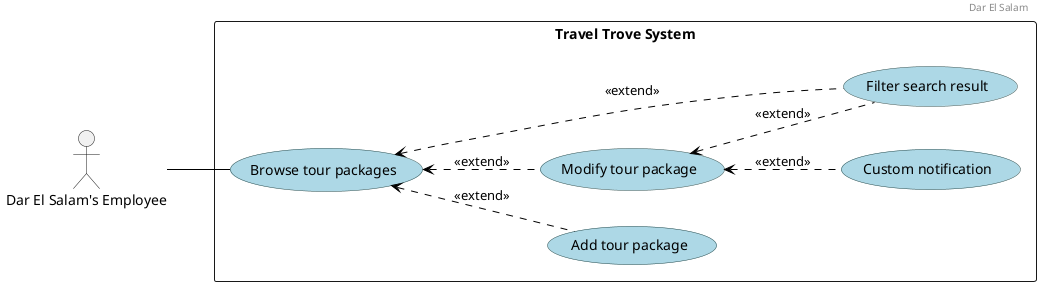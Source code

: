 @startuml
left to right direction

' Add a header with left alignment
header
Dar El Salam
endheader

' Custom skin parameters for use cases
skinparam usecase {
    BackgroundColor lightblue
    BorderColor DarkSlateGray
    ArrowColor Black
}

actor "Dar El Salam's Employee" as Employee

rectangle "Travel Trove System" {

    usecase "Browse tour packages"
    usecase "Add tour package"
    usecase "Modify tour package"
    usecase "Filter search result"
    usecase "Custom notification"

}
Employee -- "Browse tour packages"
"Browse tour packages" <.. "Filter search result" : <<extend>>
"Browse tour packages" <.. "Add tour package" : <<extend>>
"Browse tour packages" <.. "Modify tour package" : <<extend>>
"Modify tour package" <.. "Custom notification" : <<extend>>
"Modify tour package" <.. "Filter search result" : <<extend>>





@enduml